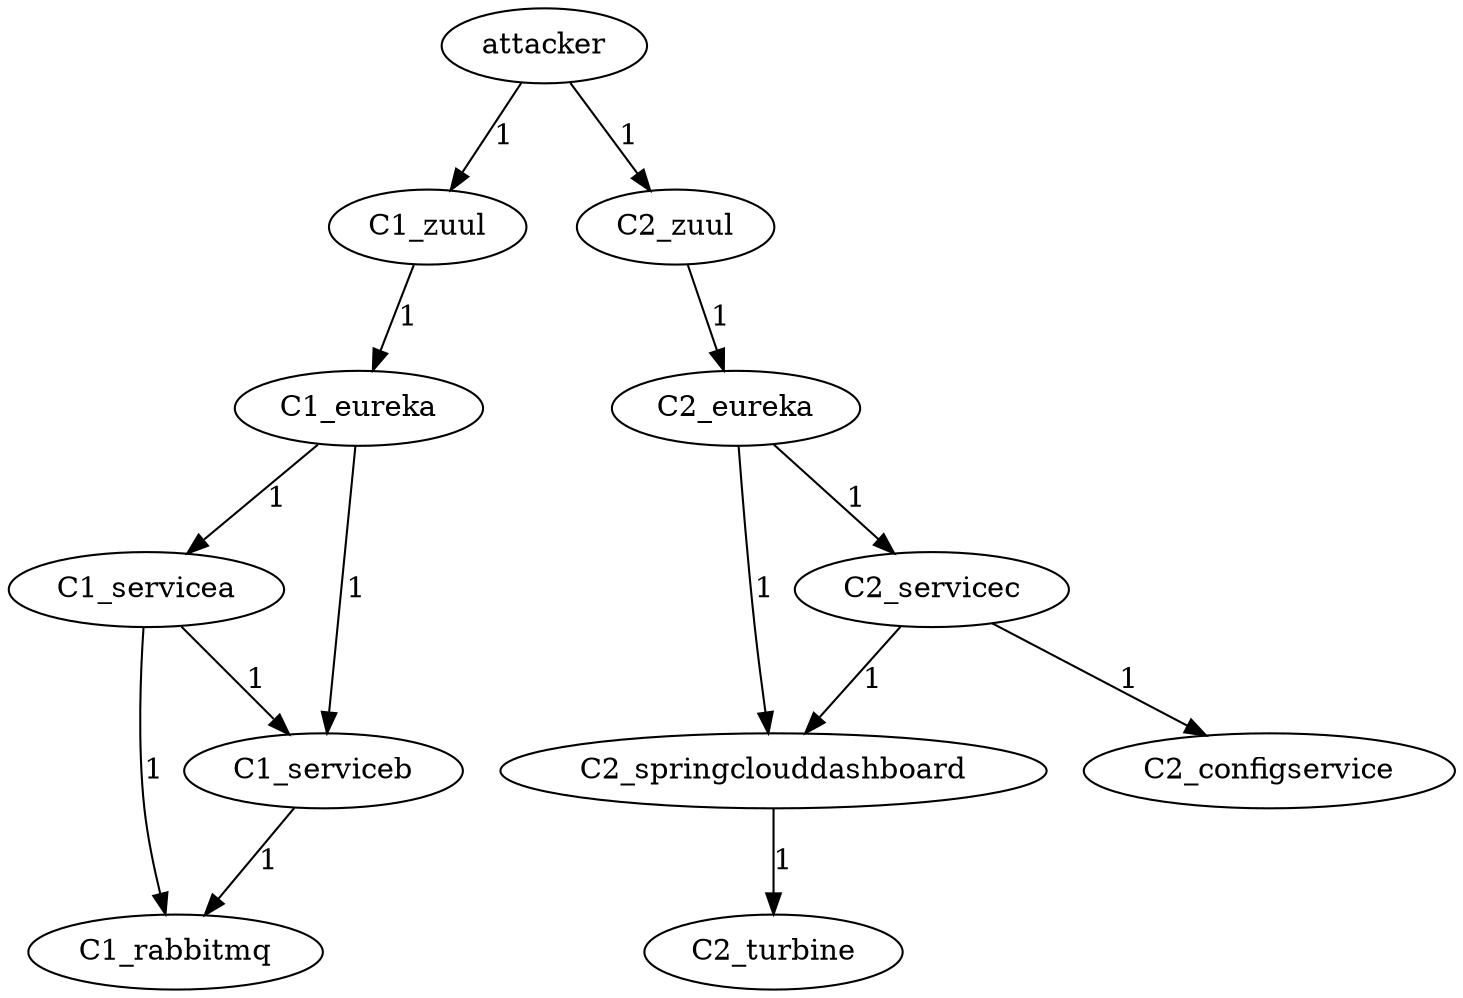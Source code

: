 digraph G {
attacker -> C1_zuul [label=1];
attacker -> C2_zuul [label=1];
C1_zuul -> C1_eureka [label=1];
C2_zuul -> C2_eureka [label=1];
C1_eureka -> C1_servicea [label=1];
C1_eureka -> C1_serviceb [label=1];
C2_eureka -> C2_servicec [label=1];
C2_eureka -> C2_springclouddashboard [label=1];
C1_servicea -> C1_serviceb [label=1];
C1_servicea -> C1_rabbitmq [label=1];
C1_serviceb -> C1_rabbitmq [label=1];
C2_servicec -> C2_configservice [label=1];
C2_servicec -> C2_springclouddashboard [label=1];
C2_springclouddashboard -> C2_turbine [label=1];
}
